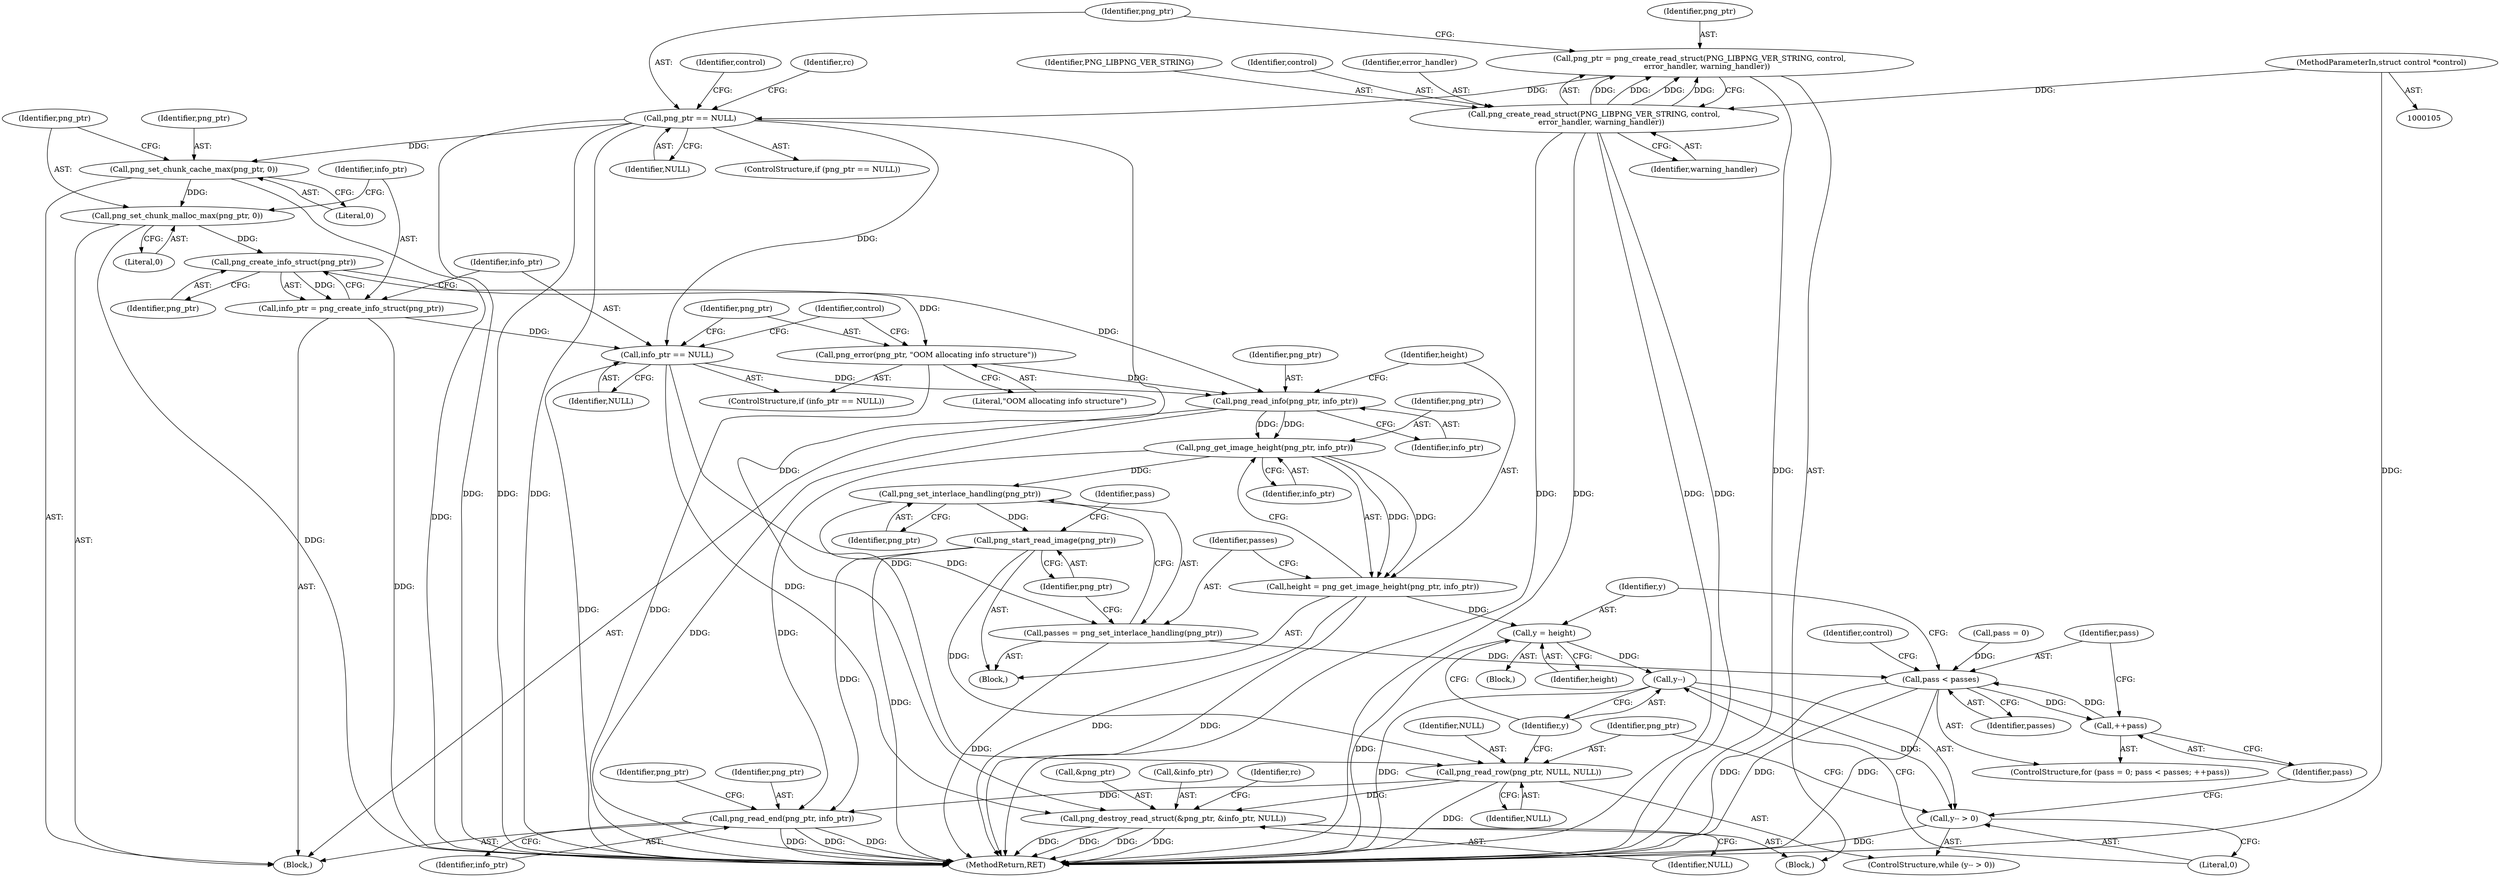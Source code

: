 digraph "0_Android_9d4853418ab2f754c2b63e091c29c5529b8b86ca_172@API" {
"1000185" [label="(Call,png_read_info(png_ptr, info_ptr))"];
"1000171" [label="(Call,png_error(png_ptr, \"OOM allocating info structure\"))"];
"1000165" [label="(Call,png_create_info_struct(png_ptr))"];
"1000159" [label="(Call,png_set_chunk_malloc_max(png_ptr, 0))"];
"1000156" [label="(Call,png_set_chunk_cache_max(png_ptr, 0))"];
"1000122" [label="(Call,png_ptr == NULL)"];
"1000114" [label="(Call,png_ptr = png_create_read_struct(PNG_LIBPNG_VER_STRING, control,\n      error_handler, warning_handler))"];
"1000116" [label="(Call,png_create_read_struct(PNG_LIBPNG_VER_STRING, control,\n      error_handler, warning_handler))"];
"1000106" [label="(MethodParameterIn,struct control *control)"];
"1000168" [label="(Call,info_ptr == NULL)"];
"1000163" [label="(Call,info_ptr = png_create_info_struct(png_ptr))"];
"1000192" [label="(Call,png_get_image_height(png_ptr, info_ptr))"];
"1000190" [label="(Call,height = png_get_image_height(png_ptr, info_ptr))"];
"1000214" [label="(Call,y = height)"];
"1000219" [label="(Call,y--)"];
"1000218" [label="(Call,y-- > 0)"];
"1000198" [label="(Call,png_set_interlace_handling(png_ptr))"];
"1000196" [label="(Call,passes = png_set_interlace_handling(png_ptr))"];
"1000207" [label="(Call,pass < passes)"];
"1000210" [label="(Call,++pass)"];
"1000201" [label="(Call,png_start_read_image(png_ptr))"];
"1000222" [label="(Call,png_read_row(png_ptr, NULL, NULL))"];
"1000237" [label="(Call,png_read_end(png_ptr, info_ptr))"];
"1000240" [label="(Call,png_destroy_read_struct(&png_ptr, &info_ptr, NULL))"];
"1000241" [label="(Call,&png_ptr)"];
"1000157" [label="(Identifier,png_ptr)"];
"1000114" [label="(Call,png_ptr = png_create_read_struct(PNG_LIBPNG_VER_STRING, control,\n      error_handler, warning_handler))"];
"1000169" [label="(Identifier,info_ptr)"];
"1000201" [label="(Call,png_start_read_image(png_ptr))"];
"1000186" [label="(Identifier,png_ptr)"];
"1000166" [label="(Identifier,png_ptr)"];
"1000160" [label="(Identifier,png_ptr)"];
"1000221" [label="(Literal,0)"];
"1000143" [label="(Identifier,rc)"];
"1000167" [label="(ControlStructure,if (info_ptr == NULL))"];
"1000217" [label="(ControlStructure,while (y-- > 0))"];
"1000172" [label="(Identifier,png_ptr)"];
"1000214" [label="(Call,y = height)"];
"1000224" [label="(Identifier,NULL)"];
"1000123" [label="(Identifier,png_ptr)"];
"1000239" [label="(Identifier,info_ptr)"];
"1000219" [label="(Call,y--)"];
"1000117" [label="(Identifier,PNG_LIBPNG_VER_STRING)"];
"1000216" [label="(Identifier,height)"];
"1000107" [label="(Block,)"];
"1000193" [label="(Identifier,png_ptr)"];
"1000165" [label="(Call,png_create_info_struct(png_ptr))"];
"1000245" [label="(Identifier,NULL)"];
"1000116" [label="(Call,png_create_read_struct(PNG_LIBPNG_VER_STRING, control,\n      error_handler, warning_handler))"];
"1000178" [label="(Identifier,control)"];
"1000204" [label="(Call,pass = 0)"];
"1000161" [label="(Literal,0)"];
"1000240" [label="(Call,png_destroy_read_struct(&png_ptr, &info_ptr, NULL))"];
"1000230" [label="(Identifier,control)"];
"1000243" [label="(Call,&info_ptr)"];
"1000215" [label="(Identifier,y)"];
"1000120" [label="(Identifier,warning_handler)"];
"1000248" [label="(MethodReturn,RET)"];
"1000199" [label="(Identifier,png_ptr)"];
"1000196" [label="(Call,passes = png_set_interlace_handling(png_ptr))"];
"1000115" [label="(Identifier,png_ptr)"];
"1000188" [label="(Block,)"];
"1000212" [label="(Block,)"];
"1000191" [label="(Identifier,height)"];
"1000225" [label="(Identifier,NULL)"];
"1000209" [label="(Identifier,passes)"];
"1000187" [label="(Identifier,info_ptr)"];
"1000124" [label="(Identifier,NULL)"];
"1000247" [label="(Identifier,rc)"];
"1000198" [label="(Call,png_set_interlace_handling(png_ptr))"];
"1000220" [label="(Identifier,y)"];
"1000164" [label="(Identifier,info_ptr)"];
"1000163" [label="(Call,info_ptr = png_create_info_struct(png_ptr))"];
"1000159" [label="(Call,png_set_chunk_malloc_max(png_ptr, 0))"];
"1000207" [label="(Call,pass < passes)"];
"1000237" [label="(Call,png_read_end(png_ptr, info_ptr))"];
"1000156" [label="(Call,png_set_chunk_cache_max(png_ptr, 0))"];
"1000185" [label="(Call,png_read_info(png_ptr, info_ptr))"];
"1000203" [label="(ControlStructure,for (pass = 0; pass < passes; ++pass))"];
"1000194" [label="(Identifier,info_ptr)"];
"1000170" [label="(Identifier,NULL)"];
"1000208" [label="(Identifier,pass)"];
"1000173" [label="(Literal,\"OOM allocating info structure\")"];
"1000192" [label="(Call,png_get_image_height(png_ptr, info_ptr))"];
"1000118" [label="(Identifier,control)"];
"1000205" [label="(Identifier,pass)"];
"1000238" [label="(Identifier,png_ptr)"];
"1000158" [label="(Literal,0)"];
"1000197" [label="(Identifier,passes)"];
"1000222" [label="(Call,png_read_row(png_ptr, NULL, NULL))"];
"1000242" [label="(Identifier,png_ptr)"];
"1000202" [label="(Identifier,png_ptr)"];
"1000121" [label="(ControlStructure,if (png_ptr == NULL))"];
"1000171" [label="(Call,png_error(png_ptr, \"OOM allocating info structure\"))"];
"1000168" [label="(Call,info_ptr == NULL)"];
"1000129" [label="(Identifier,control)"];
"1000119" [label="(Identifier,error_handler)"];
"1000190" [label="(Call,height = png_get_image_height(png_ptr, info_ptr))"];
"1000218" [label="(Call,y-- > 0)"];
"1000122" [label="(Call,png_ptr == NULL)"];
"1000223" [label="(Identifier,png_ptr)"];
"1000210" [label="(Call,++pass)"];
"1000154" [label="(Block,)"];
"1000211" [label="(Identifier,pass)"];
"1000106" [label="(MethodParameterIn,struct control *control)"];
"1000185" -> "1000154"  [label="AST: "];
"1000185" -> "1000187"  [label="CFG: "];
"1000186" -> "1000185"  [label="AST: "];
"1000187" -> "1000185"  [label="AST: "];
"1000191" -> "1000185"  [label="CFG: "];
"1000185" -> "1000248"  [label="DDG: "];
"1000171" -> "1000185"  [label="DDG: "];
"1000165" -> "1000185"  [label="DDG: "];
"1000168" -> "1000185"  [label="DDG: "];
"1000185" -> "1000192"  [label="DDG: "];
"1000185" -> "1000192"  [label="DDG: "];
"1000171" -> "1000167"  [label="AST: "];
"1000171" -> "1000173"  [label="CFG: "];
"1000172" -> "1000171"  [label="AST: "];
"1000173" -> "1000171"  [label="AST: "];
"1000178" -> "1000171"  [label="CFG: "];
"1000171" -> "1000248"  [label="DDG: "];
"1000165" -> "1000171"  [label="DDG: "];
"1000165" -> "1000163"  [label="AST: "];
"1000165" -> "1000166"  [label="CFG: "];
"1000166" -> "1000165"  [label="AST: "];
"1000163" -> "1000165"  [label="CFG: "];
"1000165" -> "1000163"  [label="DDG: "];
"1000159" -> "1000165"  [label="DDG: "];
"1000159" -> "1000154"  [label="AST: "];
"1000159" -> "1000161"  [label="CFG: "];
"1000160" -> "1000159"  [label="AST: "];
"1000161" -> "1000159"  [label="AST: "];
"1000164" -> "1000159"  [label="CFG: "];
"1000159" -> "1000248"  [label="DDG: "];
"1000156" -> "1000159"  [label="DDG: "];
"1000156" -> "1000154"  [label="AST: "];
"1000156" -> "1000158"  [label="CFG: "];
"1000157" -> "1000156"  [label="AST: "];
"1000158" -> "1000156"  [label="AST: "];
"1000160" -> "1000156"  [label="CFG: "];
"1000156" -> "1000248"  [label="DDG: "];
"1000122" -> "1000156"  [label="DDG: "];
"1000122" -> "1000121"  [label="AST: "];
"1000122" -> "1000124"  [label="CFG: "];
"1000123" -> "1000122"  [label="AST: "];
"1000124" -> "1000122"  [label="AST: "];
"1000129" -> "1000122"  [label="CFG: "];
"1000143" -> "1000122"  [label="CFG: "];
"1000122" -> "1000248"  [label="DDG: "];
"1000122" -> "1000248"  [label="DDG: "];
"1000122" -> "1000248"  [label="DDG: "];
"1000114" -> "1000122"  [label="DDG: "];
"1000122" -> "1000168"  [label="DDG: "];
"1000122" -> "1000240"  [label="DDG: "];
"1000114" -> "1000107"  [label="AST: "];
"1000114" -> "1000116"  [label="CFG: "];
"1000115" -> "1000114"  [label="AST: "];
"1000116" -> "1000114"  [label="AST: "];
"1000123" -> "1000114"  [label="CFG: "];
"1000114" -> "1000248"  [label="DDG: "];
"1000116" -> "1000114"  [label="DDG: "];
"1000116" -> "1000114"  [label="DDG: "];
"1000116" -> "1000114"  [label="DDG: "];
"1000116" -> "1000114"  [label="DDG: "];
"1000116" -> "1000120"  [label="CFG: "];
"1000117" -> "1000116"  [label="AST: "];
"1000118" -> "1000116"  [label="AST: "];
"1000119" -> "1000116"  [label="AST: "];
"1000120" -> "1000116"  [label="AST: "];
"1000116" -> "1000248"  [label="DDG: "];
"1000116" -> "1000248"  [label="DDG: "];
"1000116" -> "1000248"  [label="DDG: "];
"1000116" -> "1000248"  [label="DDG: "];
"1000106" -> "1000116"  [label="DDG: "];
"1000106" -> "1000105"  [label="AST: "];
"1000106" -> "1000248"  [label="DDG: "];
"1000168" -> "1000167"  [label="AST: "];
"1000168" -> "1000170"  [label="CFG: "];
"1000169" -> "1000168"  [label="AST: "];
"1000170" -> "1000168"  [label="AST: "];
"1000172" -> "1000168"  [label="CFG: "];
"1000178" -> "1000168"  [label="CFG: "];
"1000168" -> "1000248"  [label="DDG: "];
"1000163" -> "1000168"  [label="DDG: "];
"1000168" -> "1000222"  [label="DDG: "];
"1000168" -> "1000240"  [label="DDG: "];
"1000163" -> "1000154"  [label="AST: "];
"1000164" -> "1000163"  [label="AST: "];
"1000169" -> "1000163"  [label="CFG: "];
"1000163" -> "1000248"  [label="DDG: "];
"1000192" -> "1000190"  [label="AST: "];
"1000192" -> "1000194"  [label="CFG: "];
"1000193" -> "1000192"  [label="AST: "];
"1000194" -> "1000192"  [label="AST: "];
"1000190" -> "1000192"  [label="CFG: "];
"1000192" -> "1000190"  [label="DDG: "];
"1000192" -> "1000190"  [label="DDG: "];
"1000192" -> "1000198"  [label="DDG: "];
"1000192" -> "1000237"  [label="DDG: "];
"1000190" -> "1000188"  [label="AST: "];
"1000191" -> "1000190"  [label="AST: "];
"1000197" -> "1000190"  [label="CFG: "];
"1000190" -> "1000248"  [label="DDG: "];
"1000190" -> "1000248"  [label="DDG: "];
"1000190" -> "1000214"  [label="DDG: "];
"1000214" -> "1000212"  [label="AST: "];
"1000214" -> "1000216"  [label="CFG: "];
"1000215" -> "1000214"  [label="AST: "];
"1000216" -> "1000214"  [label="AST: "];
"1000220" -> "1000214"  [label="CFG: "];
"1000214" -> "1000248"  [label="DDG: "];
"1000214" -> "1000219"  [label="DDG: "];
"1000219" -> "1000218"  [label="AST: "];
"1000219" -> "1000220"  [label="CFG: "];
"1000220" -> "1000219"  [label="AST: "];
"1000221" -> "1000219"  [label="CFG: "];
"1000219" -> "1000248"  [label="DDG: "];
"1000219" -> "1000218"  [label="DDG: "];
"1000218" -> "1000217"  [label="AST: "];
"1000218" -> "1000221"  [label="CFG: "];
"1000221" -> "1000218"  [label="AST: "];
"1000223" -> "1000218"  [label="CFG: "];
"1000211" -> "1000218"  [label="CFG: "];
"1000218" -> "1000248"  [label="DDG: "];
"1000198" -> "1000196"  [label="AST: "];
"1000198" -> "1000199"  [label="CFG: "];
"1000199" -> "1000198"  [label="AST: "];
"1000196" -> "1000198"  [label="CFG: "];
"1000198" -> "1000196"  [label="DDG: "];
"1000198" -> "1000201"  [label="DDG: "];
"1000196" -> "1000188"  [label="AST: "];
"1000197" -> "1000196"  [label="AST: "];
"1000202" -> "1000196"  [label="CFG: "];
"1000196" -> "1000248"  [label="DDG: "];
"1000196" -> "1000207"  [label="DDG: "];
"1000207" -> "1000203"  [label="AST: "];
"1000207" -> "1000209"  [label="CFG: "];
"1000208" -> "1000207"  [label="AST: "];
"1000209" -> "1000207"  [label="AST: "];
"1000215" -> "1000207"  [label="CFG: "];
"1000230" -> "1000207"  [label="CFG: "];
"1000207" -> "1000248"  [label="DDG: "];
"1000207" -> "1000248"  [label="DDG: "];
"1000207" -> "1000248"  [label="DDG: "];
"1000210" -> "1000207"  [label="DDG: "];
"1000204" -> "1000207"  [label="DDG: "];
"1000207" -> "1000210"  [label="DDG: "];
"1000210" -> "1000203"  [label="AST: "];
"1000210" -> "1000211"  [label="CFG: "];
"1000211" -> "1000210"  [label="AST: "];
"1000208" -> "1000210"  [label="CFG: "];
"1000201" -> "1000188"  [label="AST: "];
"1000201" -> "1000202"  [label="CFG: "];
"1000202" -> "1000201"  [label="AST: "];
"1000205" -> "1000201"  [label="CFG: "];
"1000201" -> "1000248"  [label="DDG: "];
"1000201" -> "1000222"  [label="DDG: "];
"1000201" -> "1000237"  [label="DDG: "];
"1000222" -> "1000217"  [label="AST: "];
"1000222" -> "1000225"  [label="CFG: "];
"1000223" -> "1000222"  [label="AST: "];
"1000224" -> "1000222"  [label="AST: "];
"1000225" -> "1000222"  [label="AST: "];
"1000220" -> "1000222"  [label="CFG: "];
"1000222" -> "1000248"  [label="DDG: "];
"1000222" -> "1000237"  [label="DDG: "];
"1000222" -> "1000240"  [label="DDG: "];
"1000237" -> "1000154"  [label="AST: "];
"1000237" -> "1000239"  [label="CFG: "];
"1000238" -> "1000237"  [label="AST: "];
"1000239" -> "1000237"  [label="AST: "];
"1000242" -> "1000237"  [label="CFG: "];
"1000237" -> "1000248"  [label="DDG: "];
"1000237" -> "1000248"  [label="DDG: "];
"1000237" -> "1000248"  [label="DDG: "];
"1000240" -> "1000107"  [label="AST: "];
"1000240" -> "1000245"  [label="CFG: "];
"1000241" -> "1000240"  [label="AST: "];
"1000243" -> "1000240"  [label="AST: "];
"1000245" -> "1000240"  [label="AST: "];
"1000247" -> "1000240"  [label="CFG: "];
"1000240" -> "1000248"  [label="DDG: "];
"1000240" -> "1000248"  [label="DDG: "];
"1000240" -> "1000248"  [label="DDG: "];
"1000240" -> "1000248"  [label="DDG: "];
}
